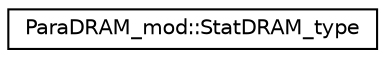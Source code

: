 digraph "Graphical Class Hierarchy"
{
 // LATEX_PDF_SIZE
  edge [fontname="Helvetica",fontsize="10",labelfontname="Helvetica",labelfontsize="10"];
  node [fontname="Helvetica",fontsize="10",shape=record];
  rankdir="LR";
  Node0 [label="ParaDRAM_mod::StatDRAM_type",height=0.2,width=0.4,color="black", fillcolor="white", style="filled",URL="$structParaDRAM__mod_1_1StatDRAM__type.html",tooltip=" "];
}

